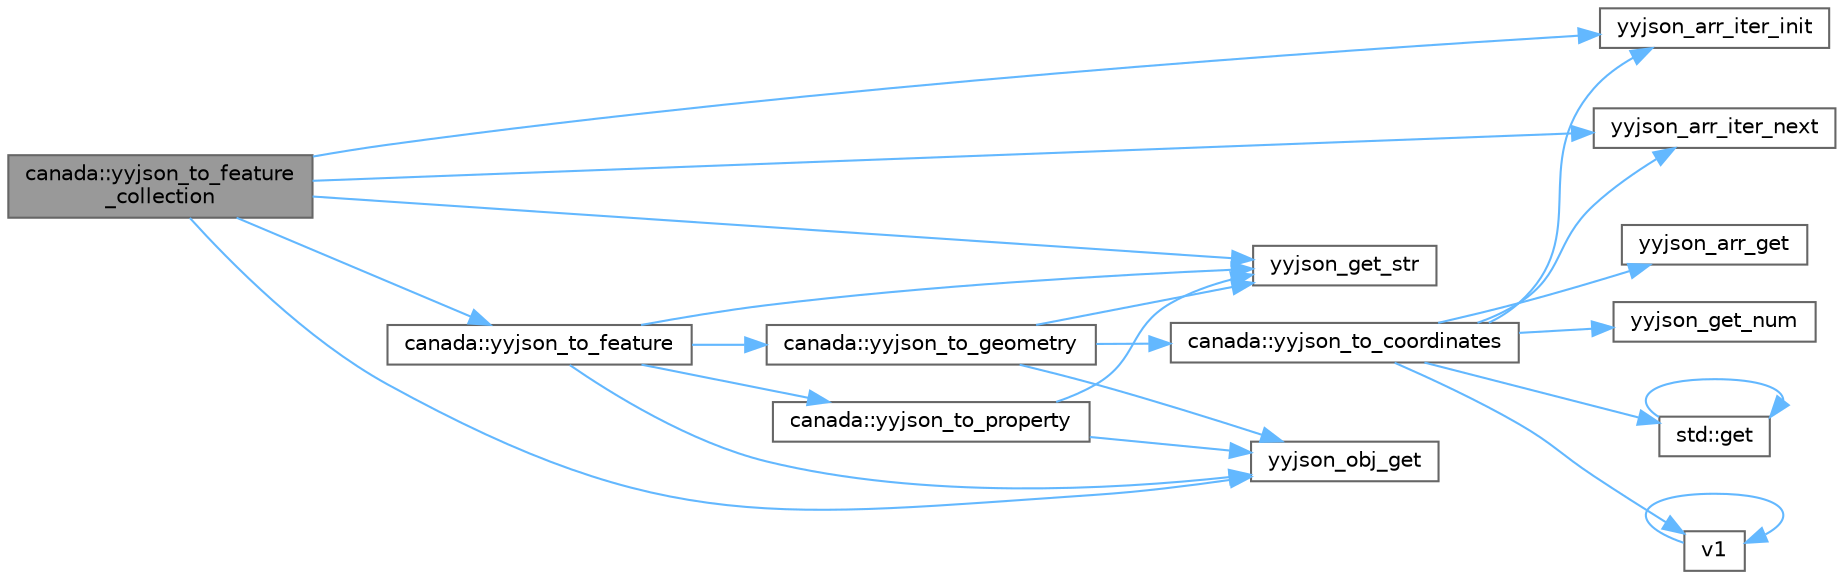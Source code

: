 digraph "canada::yyjson_to_feature_collection"
{
 // LATEX_PDF_SIZE
  bgcolor="transparent";
  edge [fontname=Helvetica,fontsize=10,labelfontname=Helvetica,labelfontsize=10];
  node [fontname=Helvetica,fontsize=10,shape=box,height=0.2,width=0.4];
  rankdir="LR";
  Node1 [id="Node000001",label="canada::yyjson_to_feature\l_collection",height=0.2,width=0.4,color="gray40", fillcolor="grey60", style="filled", fontcolor="black",tooltip=" "];
  Node1 -> Node2 [id="edge23_Node000001_Node000002",color="steelblue1",style="solid",tooltip=" "];
  Node2 [id="Node000002",label="yyjson_arr_iter_init",height=0.2,width=0.4,color="grey40", fillcolor="white", style="filled",URL="$yyjson_8h.html#a95aebc83fff9793f7701a6e37df5e03f",tooltip=" "];
  Node1 -> Node3 [id="edge24_Node000001_Node000003",color="steelblue1",style="solid",tooltip=" "];
  Node3 [id="Node000003",label="yyjson_arr_iter_next",height=0.2,width=0.4,color="grey40", fillcolor="white", style="filled",URL="$yyjson_8h.html#ab608a351427921421a2e23877399acd5",tooltip=" "];
  Node1 -> Node4 [id="edge25_Node000001_Node000004",color="steelblue1",style="solid",tooltip=" "];
  Node4 [id="Node000004",label="yyjson_get_str",height=0.2,width=0.4,color="grey40", fillcolor="white", style="filled",URL="$yyjson_8h.html#a986e994db00b2749e000af0a4331454c",tooltip=" "];
  Node1 -> Node5 [id="edge26_Node000001_Node000005",color="steelblue1",style="solid",tooltip=" "];
  Node5 [id="Node000005",label="yyjson_obj_get",height=0.2,width=0.4,color="grey40", fillcolor="white", style="filled",URL="$yyjson_8h.html#a1e8a4dea2e9e9248acde14c664ab702b",tooltip=" "];
  Node1 -> Node6 [id="edge27_Node000001_Node000006",color="steelblue1",style="solid",tooltip=" "];
  Node6 [id="Node000006",label="canada::yyjson_to_feature",height=0.2,width=0.4,color="grey40", fillcolor="white", style="filled",URL="$namespacecanada.html#aec88238ffc29fc1c7092366ecd0c8700",tooltip=" "];
  Node6 -> Node4 [id="edge28_Node000006_Node000004",color="steelblue1",style="solid",tooltip=" "];
  Node6 -> Node5 [id="edge29_Node000006_Node000005",color="steelblue1",style="solid",tooltip=" "];
  Node6 -> Node7 [id="edge30_Node000006_Node000007",color="steelblue1",style="solid",tooltip=" "];
  Node7 [id="Node000007",label="canada::yyjson_to_geometry",height=0.2,width=0.4,color="grey40", fillcolor="white", style="filled",URL="$namespacecanada.html#aa22bda396955b6208368f9cae874e4d4",tooltip=" "];
  Node7 -> Node4 [id="edge31_Node000007_Node000004",color="steelblue1",style="solid",tooltip=" "];
  Node7 -> Node5 [id="edge32_Node000007_Node000005",color="steelblue1",style="solid",tooltip=" "];
  Node7 -> Node8 [id="edge33_Node000007_Node000008",color="steelblue1",style="solid",tooltip=" "];
  Node8 [id="Node000008",label="canada::yyjson_to_coordinates",height=0.2,width=0.4,color="grey40", fillcolor="white", style="filled",URL="$namespacecanada.html#ae00791ec4a9be9e58af8e5b71b130c6f",tooltip=" "];
  Node8 -> Node9 [id="edge34_Node000008_Node000009",color="steelblue1",style="solid",tooltip=" "];
  Node9 [id="Node000009",label="std::get",height=0.2,width=0.4,color="grey40", fillcolor="white", style="filled",URL="$namespacestd.html#aae41d8280b7ccc3f0e0a0be2dab21c8f",tooltip="Gets an element by index."];
  Node9 -> Node9 [id="edge35_Node000009_Node000009",color="steelblue1",style="solid",tooltip=" "];
  Node8 -> Node10 [id="edge36_Node000008_Node000010",color="steelblue1",style="solid",tooltip=" "];
  Node10 [id="Node000010",label="v1",height=0.2,width=0.4,color="grey40", fillcolor="white", style="filled",URL="$_tutorial___reshape_mat2_vec_8cpp.html#a10bd710692c91bc238f2e1da77730678",tooltip=" "];
  Node10 -> Node10 [id="edge37_Node000010_Node000010",color="steelblue1",style="solid",tooltip=" "];
  Node8 -> Node11 [id="edge38_Node000008_Node000011",color="steelblue1",style="solid",tooltip=" "];
  Node11 [id="Node000011",label="yyjson_arr_get",height=0.2,width=0.4,color="grey40", fillcolor="white", style="filled",URL="$yyjson_8h.html#ac709738fbf9da708c28992c40746fcbf",tooltip=" "];
  Node8 -> Node2 [id="edge39_Node000008_Node000002",color="steelblue1",style="solid",tooltip=" "];
  Node8 -> Node3 [id="edge40_Node000008_Node000003",color="steelblue1",style="solid",tooltip=" "];
  Node8 -> Node12 [id="edge41_Node000008_Node000012",color="steelblue1",style="solid",tooltip=" "];
  Node12 [id="Node000012",label="yyjson_get_num",height=0.2,width=0.4,color="grey40", fillcolor="white", style="filled",URL="$yyjson_8h.html#ac24ffc0726b50f38283c9f01f4e58d9b",tooltip=" "];
  Node6 -> Node13 [id="edge42_Node000006_Node000013",color="steelblue1",style="solid",tooltip=" "];
  Node13 [id="Node000013",label="canada::yyjson_to_property",height=0.2,width=0.4,color="grey40", fillcolor="white", style="filled",URL="$namespacecanada.html#ad260012d2a97dcefd95033940cde2e04",tooltip=" "];
  Node13 -> Node4 [id="edge43_Node000013_Node000004",color="steelblue1",style="solid",tooltip=" "];
  Node13 -> Node5 [id="edge44_Node000013_Node000005",color="steelblue1",style="solid",tooltip=" "];
}

